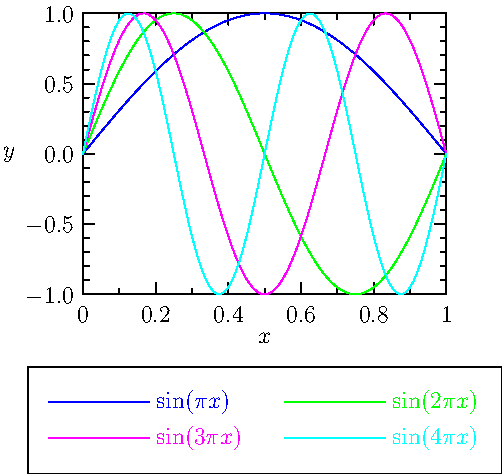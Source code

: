 import graph;
size(8cm,6cm,IgnoreAspect);

typedef real realfcn(real);
realfcn F(real p) {
  return new real(real x) {return sin(p*x);};
};

for(int i=1; i < 5; ++i)
  draw(graph(F(i*pi),0,1),Pen(i),
       "$\sin("+(i == 1 ? "" : (string) i)+"\pi x)$");
xaxis("$x$",BottomTop,LeftTicks);
yaxis("$y$",LeftRight,RightTicks(trailingzero));

attach(legend(2),(point(S).x,truepoint(S).y),10S,UnFill);
